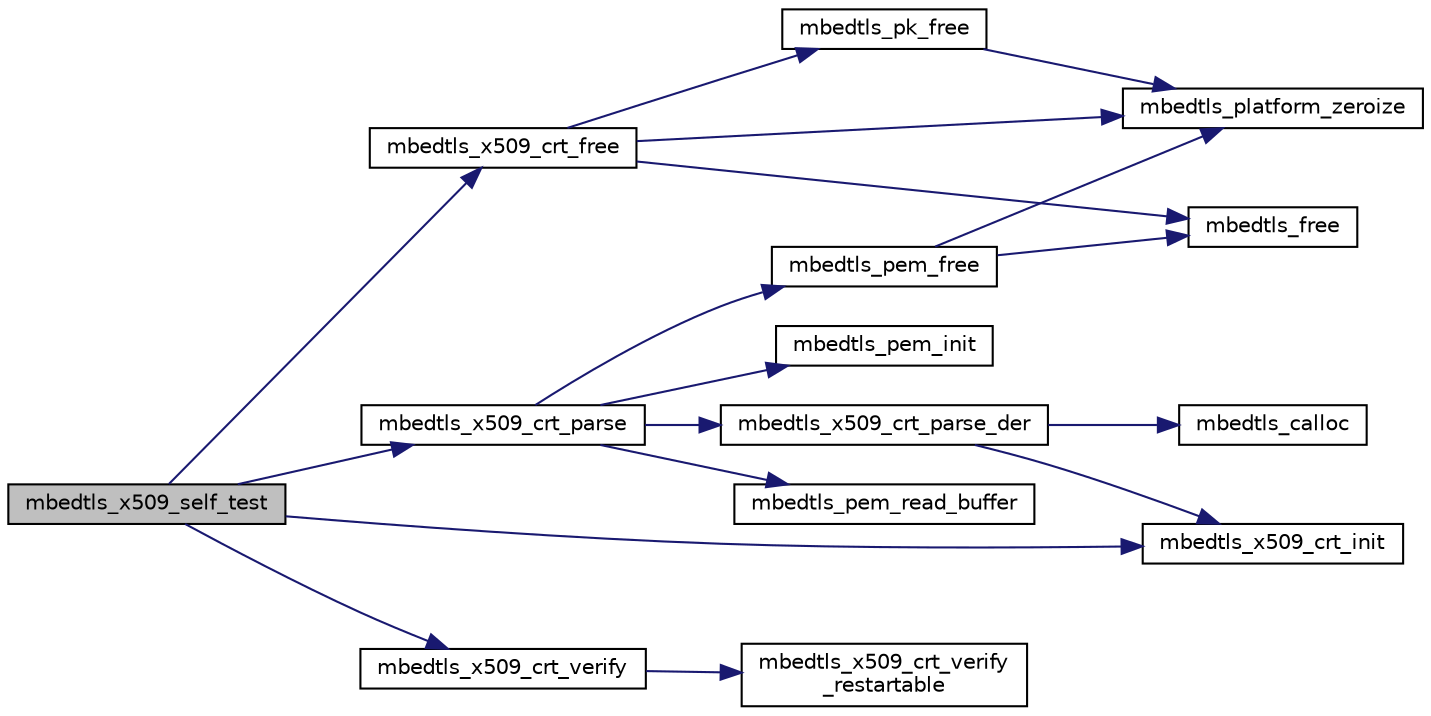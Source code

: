 digraph "mbedtls_x509_self_test"
{
 // LATEX_PDF_SIZE
  edge [fontname="Helvetica",fontsize="10",labelfontname="Helvetica",labelfontsize="10"];
  node [fontname="Helvetica",fontsize="10",shape=record];
  rankdir="LR";
  Node1 [label="mbedtls_x509_self_test",height=0.2,width=0.4,color="black", fillcolor="grey75", style="filled", fontcolor="black",tooltip="Checkup routine."];
  Node1 -> Node2 [color="midnightblue",fontsize="10",style="solid",fontname="Helvetica"];
  Node2 [label="mbedtls_x509_crt_free",height=0.2,width=0.4,color="black", fillcolor="white", style="filled",URL="$da/dc4/group__x509__module.html#gab33c1e4e20bea7ce536119f54a113c6b",tooltip="Unallocate all certificate data."];
  Node2 -> Node3 [color="midnightblue",fontsize="10",style="solid",fontname="Helvetica"];
  Node3 [label="mbedtls_free",height=0.2,width=0.4,color="black", fillcolor="white", style="filled",URL="$dc/d3f/platform_8c.html#a5aeffbc9179142d77ef35d3266d5fc4d",tooltip=" "];
  Node2 -> Node4 [color="midnightblue",fontsize="10",style="solid",fontname="Helvetica"];
  Node4 [label="mbedtls_pk_free",height=0.2,width=0.4,color="black", fillcolor="white", style="filled",URL="$db/dbd/pk_8c.html#ac6a9786d96abfd73c4dff6814238feb9",tooltip="Free the components of a mbedtls_pk_context."];
  Node4 -> Node5 [color="midnightblue",fontsize="10",style="solid",fontname="Helvetica"];
  Node5 [label="mbedtls_platform_zeroize",height=0.2,width=0.4,color="black", fillcolor="white", style="filled",URL="$dd/dde/platform__util_8c.html#aa4e36b2c1c58d8ad89e1e11b6ebea2d9",tooltip="Securely zeroize a buffer."];
  Node2 -> Node5 [color="midnightblue",fontsize="10",style="solid",fontname="Helvetica"];
  Node1 -> Node6 [color="midnightblue",fontsize="10",style="solid",fontname="Helvetica"];
  Node6 [label="mbedtls_x509_crt_init",height=0.2,width=0.4,color="black", fillcolor="white", style="filled",URL="$da/dc4/group__x509__module.html#ga016dd06bc770e77b84005f305df20ed1",tooltip="Initialize a certificate (chain)"];
  Node1 -> Node7 [color="midnightblue",fontsize="10",style="solid",fontname="Helvetica"];
  Node7 [label="mbedtls_x509_crt_parse",height=0.2,width=0.4,color="black", fillcolor="white", style="filled",URL="$da/dc4/group__x509__module.html#ga033567483649030f7f859db4f4cb7e14",tooltip="Parse one DER-encoded or one or more concatenated PEM-encoded certificates and add them to the chaine..."];
  Node7 -> Node8 [color="midnightblue",fontsize="10",style="solid",fontname="Helvetica"];
  Node8 [label="mbedtls_pem_free",height=0.2,width=0.4,color="black", fillcolor="white", style="filled",URL="$d5/d32/pem_8c.html#a84ba36e8321d38064d78f29a97d7014c",tooltip="PEM context memory freeing."];
  Node8 -> Node3 [color="midnightblue",fontsize="10",style="solid",fontname="Helvetica"];
  Node8 -> Node5 [color="midnightblue",fontsize="10",style="solid",fontname="Helvetica"];
  Node7 -> Node9 [color="midnightblue",fontsize="10",style="solid",fontname="Helvetica"];
  Node9 [label="mbedtls_pem_init",height=0.2,width=0.4,color="black", fillcolor="white", style="filled",URL="$d5/d32/pem_8c.html#a0421a5ec66a7efca0b6868ae72551d47",tooltip="PEM context setup."];
  Node7 -> Node10 [color="midnightblue",fontsize="10",style="solid",fontname="Helvetica"];
  Node10 [label="mbedtls_pem_read_buffer",height=0.2,width=0.4,color="black", fillcolor="white", style="filled",URL="$d5/d32/pem_8c.html#a4ba4a0490a5edf5ca2055b8385863c39",tooltip="Read a buffer for PEM information and store the resulting data into the specified context buffers."];
  Node7 -> Node11 [color="midnightblue",fontsize="10",style="solid",fontname="Helvetica"];
  Node11 [label="mbedtls_x509_crt_parse_der",height=0.2,width=0.4,color="black", fillcolor="white", style="filled",URL="$da/dc4/group__x509__module.html#ga003c2483a2691e025641fa9d68d4a96a",tooltip="Parse a single DER formatted certificate and add it to the chained list."];
  Node11 -> Node12 [color="midnightblue",fontsize="10",style="solid",fontname="Helvetica"];
  Node12 [label="mbedtls_calloc",height=0.2,width=0.4,color="black", fillcolor="white", style="filled",URL="$dc/d3f/platform_8c.html#a065dcb25fe2c4492a910bec761400ebe",tooltip=" "];
  Node11 -> Node6 [color="midnightblue",fontsize="10",style="solid",fontname="Helvetica"];
  Node1 -> Node13 [color="midnightblue",fontsize="10",style="solid",fontname="Helvetica"];
  Node13 [label="mbedtls_x509_crt_verify",height=0.2,width=0.4,color="black", fillcolor="white", style="filled",URL="$da/dc4/group__x509__module.html#ga98ed4504e4f832b735a230acf54fcde3",tooltip="Verify the certificate signature."];
  Node13 -> Node14 [color="midnightblue",fontsize="10",style="solid",fontname="Helvetica"];
  Node14 [label="mbedtls_x509_crt_verify\l_restartable",height=0.2,width=0.4,color="black", fillcolor="white", style="filled",URL="$da/dc4/group__x509__module.html#ga3582ba9e8e28dedc39daa2caf027a9bf",tooltip="Restartable version of mbedtls_crt_verify_with_profile()"];
}
